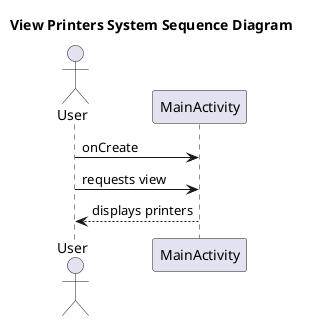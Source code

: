 @startuml
title View Printers System Sequence Diagram
Actor User
User -> MainActivity : onCreate
User -> MainActivity : requests view
User <-- MainActivity : displays printers
@enduml